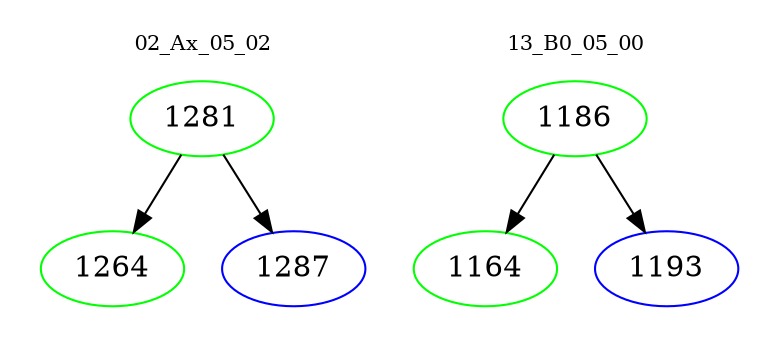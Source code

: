 digraph{
subgraph cluster_0 {
color = white
label = "02_Ax_05_02";
fontsize=10;
T0_1281 [label="1281", color="green"]
T0_1281 -> T0_1264 [color="black"]
T0_1264 [label="1264", color="green"]
T0_1281 -> T0_1287 [color="black"]
T0_1287 [label="1287", color="blue"]
}
subgraph cluster_1 {
color = white
label = "13_B0_05_00";
fontsize=10;
T1_1186 [label="1186", color="green"]
T1_1186 -> T1_1164 [color="black"]
T1_1164 [label="1164", color="green"]
T1_1186 -> T1_1193 [color="black"]
T1_1193 [label="1193", color="blue"]
}
}
